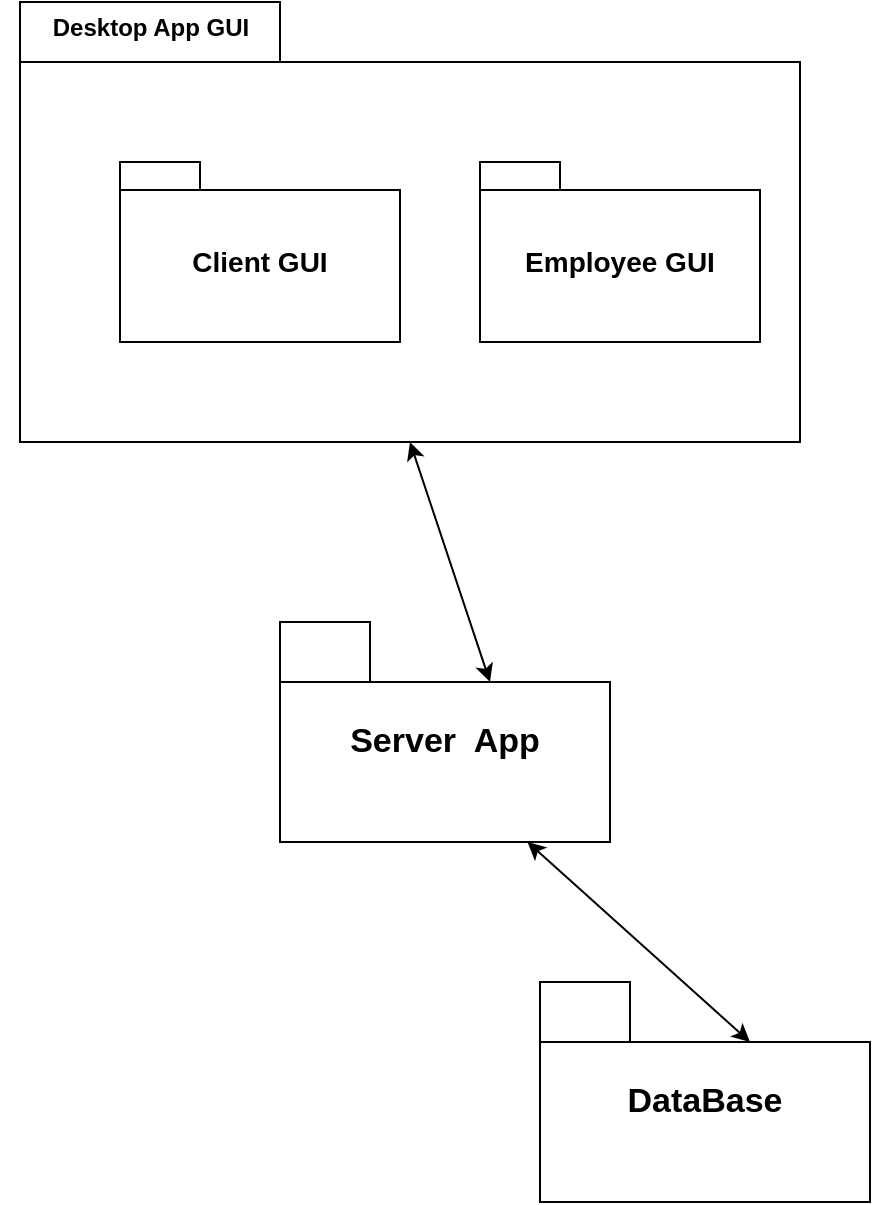 <mxfile version="24.4.0" type="device">
  <diagram name="Страница — 1" id="mD2JTalcdo-NEluC00Ja">
    <mxGraphModel dx="1461" dy="606" grid="1" gridSize="10" guides="1" tooltips="1" connect="1" arrows="1" fold="1" page="1" pageScale="1" pageWidth="827" pageHeight="1169" math="0" shadow="0">
      <root>
        <mxCell id="0" />
        <mxCell id="1" parent="0" />
        <mxCell id="-_jbPHPiex7v6BaQ6Vg4-1" value="" style="shape=folder;fontStyle=1;spacingTop=10;tabWidth=130;tabHeight=30;tabPosition=left;html=1;whiteSpace=wrap;" vertex="1" parent="1">
          <mxGeometry x="190" y="50" width="390" height="220" as="geometry" />
        </mxCell>
        <mxCell id="-_jbPHPiex7v6BaQ6Vg4-2" value="&lt;font style=&quot;font-size: 14px;&quot;&gt;Client GUI&lt;/font&gt;" style="shape=folder;fontStyle=1;spacingTop=10;tabWidth=40;tabHeight=14;tabPosition=left;html=1;whiteSpace=wrap;" vertex="1" parent="1">
          <mxGeometry x="240" y="130" width="140" height="90" as="geometry" />
        </mxCell>
        <mxCell id="-_jbPHPiex7v6BaQ6Vg4-3" value="Desktop App GUI" style="text;align=center;fontStyle=1;verticalAlign=middle;spacingLeft=3;spacingRight=3;strokeColor=none;rotatable=0;points=[[0,0.5],[1,0.5]];portConstraint=eastwest;html=1;" vertex="1" parent="1">
          <mxGeometry x="180" y="50" width="150" height="26" as="geometry" />
        </mxCell>
        <mxCell id="-_jbPHPiex7v6BaQ6Vg4-4" value="&lt;font style=&quot;font-size: 14px;&quot;&gt;Employee GUI&lt;/font&gt;" style="shape=folder;fontStyle=1;spacingTop=10;tabWidth=40;tabHeight=14;tabPosition=left;html=1;whiteSpace=wrap;" vertex="1" parent="1">
          <mxGeometry x="420" y="130" width="140" height="90" as="geometry" />
        </mxCell>
        <mxCell id="-_jbPHPiex7v6BaQ6Vg4-5" value="&lt;font style=&quot;font-size: 17px;&quot;&gt;Server&amp;nbsp; App&lt;/font&gt;" style="shape=folder;fontStyle=1;spacingTop=10;tabWidth=45;tabHeight=30;tabPosition=left;html=1;whiteSpace=wrap;" vertex="1" parent="1">
          <mxGeometry x="320" y="360" width="165" height="110" as="geometry" />
        </mxCell>
        <mxCell id="-_jbPHPiex7v6BaQ6Vg4-6" value="&lt;font style=&quot;font-size: 17px;&quot;&gt;DataBase&lt;/font&gt;" style="shape=folder;fontStyle=1;spacingTop=10;tabWidth=45;tabHeight=30;tabPosition=left;html=1;whiteSpace=wrap;" vertex="1" parent="1">
          <mxGeometry x="450" y="540" width="165" height="110" as="geometry" />
        </mxCell>
        <mxCell id="-_jbPHPiex7v6BaQ6Vg4-8" value="" style="endArrow=classic;startArrow=classic;html=1;rounded=0;entryX=0.5;entryY=1;entryDx=0;entryDy=0;entryPerimeter=0;exitX=0;exitY=0;exitDx=105;exitDy=30;exitPerimeter=0;" edge="1" parent="1" source="-_jbPHPiex7v6BaQ6Vg4-5" target="-_jbPHPiex7v6BaQ6Vg4-1">
          <mxGeometry width="50" height="50" relative="1" as="geometry">
            <mxPoint x="410" y="360" as="sourcePoint" />
            <mxPoint x="460" y="310" as="targetPoint" />
          </mxGeometry>
        </mxCell>
        <mxCell id="-_jbPHPiex7v6BaQ6Vg4-9" value="" style="endArrow=classic;startArrow=classic;html=1;rounded=0;entryX=0.75;entryY=1;entryDx=0;entryDy=0;entryPerimeter=0;exitX=0;exitY=0;exitDx=105;exitDy=30;exitPerimeter=0;" edge="1" parent="1" source="-_jbPHPiex7v6BaQ6Vg4-6" target="-_jbPHPiex7v6BaQ6Vg4-5">
          <mxGeometry width="50" height="50" relative="1" as="geometry">
            <mxPoint x="620" y="500" as="sourcePoint" />
            <mxPoint x="580" y="380" as="targetPoint" />
          </mxGeometry>
        </mxCell>
      </root>
    </mxGraphModel>
  </diagram>
</mxfile>
